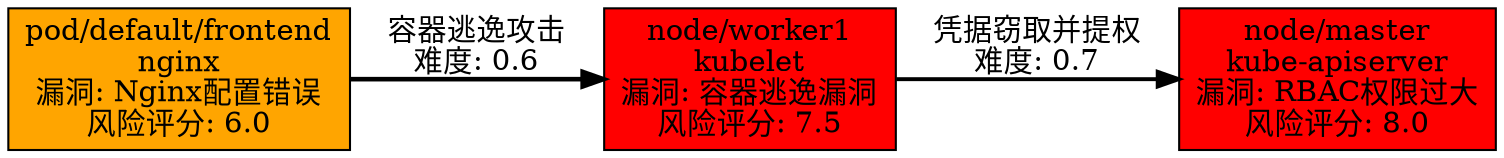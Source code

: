 digraph AttackGraph {
  rankdir=LR;
  node [shape=box, style=filled];
  "pod-frontend" [label="pod/default/frontend\nnginx\n漏洞: Nginx配置错误\n风险评分: 6.0", fillcolor="orange"];
  "node-worker1" [label="node/worker1\nkubelet\n漏洞: 容器逃逸漏洞\n风险评分: 7.5", fillcolor="red"];
  "kube-apiserver" [label="node/master\nkube-apiserver\n漏洞: RBAC权限过大\n风险评分: 8.0", fillcolor="red"];
  "pod-frontend" -> "node-worker1" [label="容器逃逸攻击\n难度: 0.6", penwidth=2.2];
  "node-worker1" -> "kube-apiserver" [label="凭据窃取并提权\n难度: 0.7", penwidth=1.9];
}
